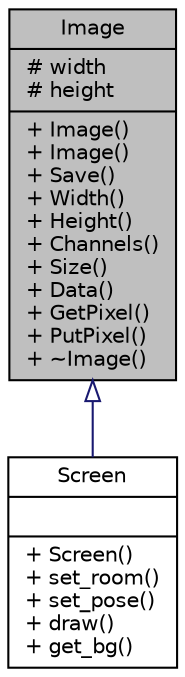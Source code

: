 digraph "Image"
{
 // LATEX_PDF_SIZE
  edge [fontname="Helvetica",fontsize="10",labelfontname="Helvetica",labelfontsize="10"];
  node [fontname="Helvetica",fontsize="10",shape=record];
  Node1 [label="{Image\n|# width\l# height\l|+ Image()\l+ Image()\l+ Save()\l+ Width()\l+ Height()\l+ Channels()\l+ Size()\l+ Data()\l+ GetPixel()\l+ PutPixel()\l+ ~Image()\l}",height=0.2,width=0.4,color="black", fillcolor="grey75", style="filled", fontcolor="black",tooltip="Class representation of Image abstraction."];
  Node1 -> Node2 [dir="back",color="midnightblue",fontsize="10",style="solid",arrowtail="onormal"];
  Node2 [label="{Screen\n||+ Screen()\l+ set_room()\l+ set_pose()\l+ draw()\l+ get_bg()\l}",height=0.2,width=0.4,color="black", fillcolor="white", style="filled",URL="$classScreen.html",tooltip="Class which represents an abstact of screen plane   on which we'll print the tiles and pther info."];
}
